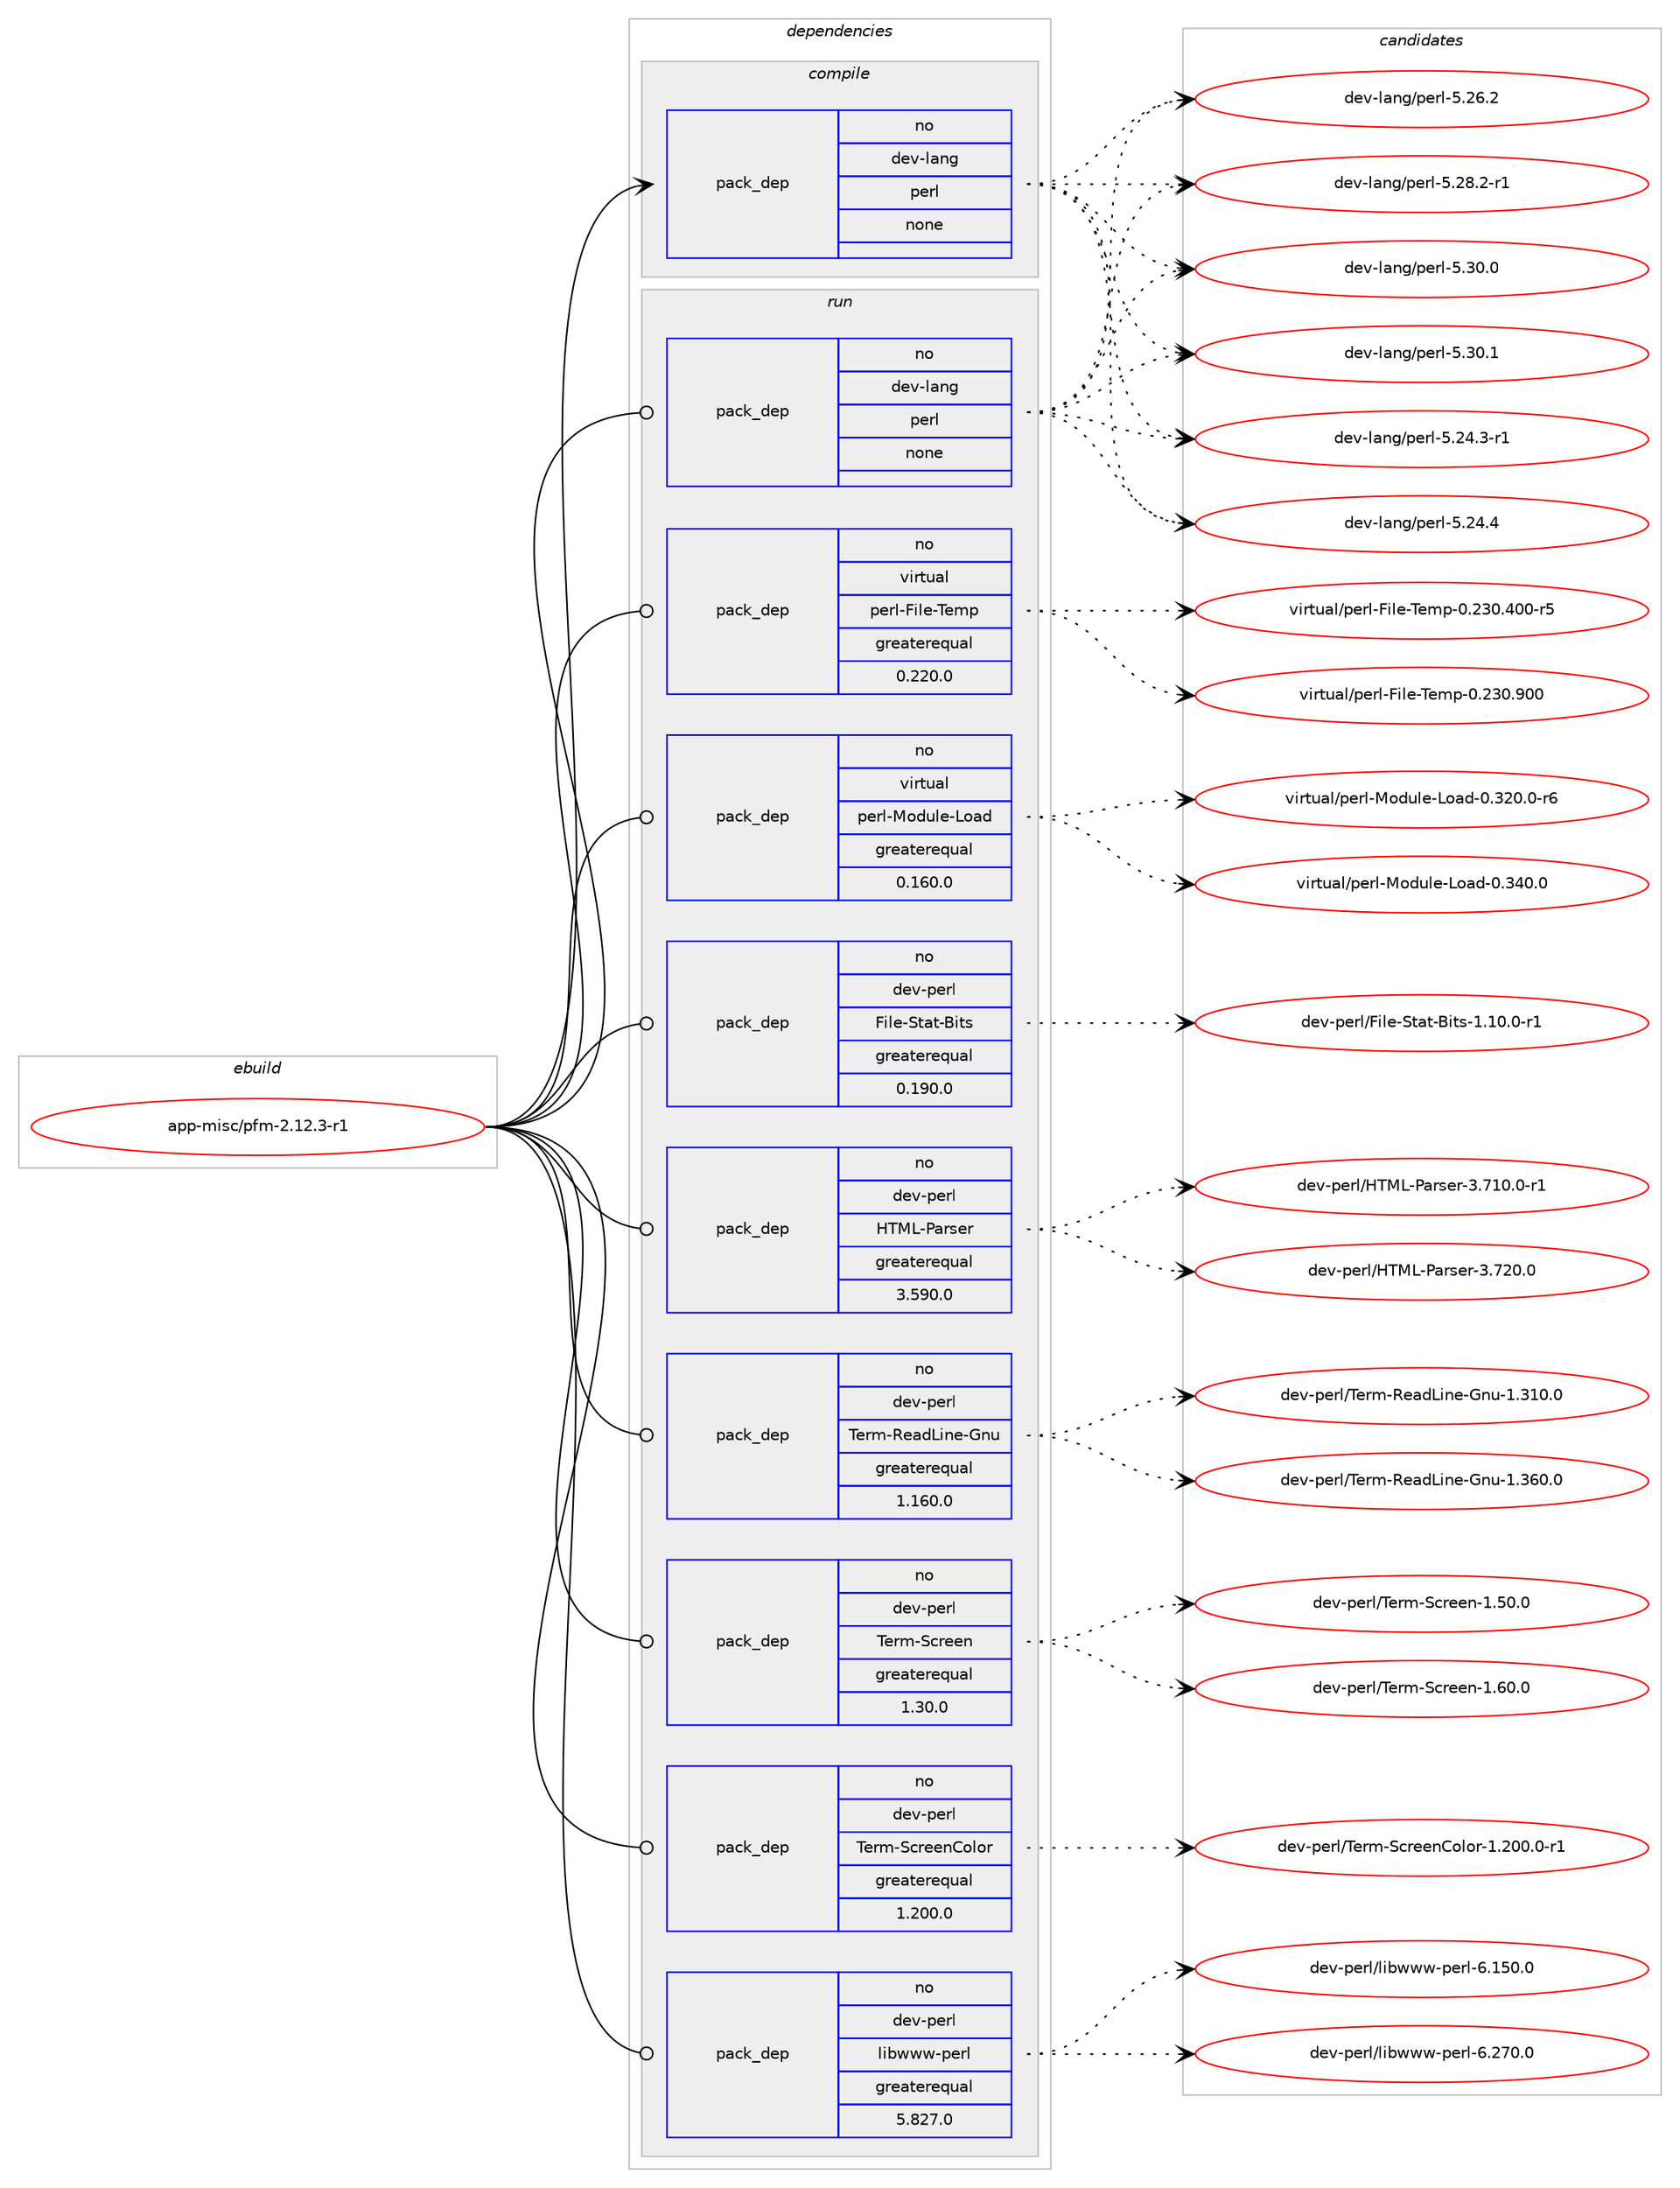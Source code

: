 digraph prolog {

# *************
# Graph options
# *************

newrank=true;
concentrate=true;
compound=true;
graph [rankdir=LR,fontname=Helvetica,fontsize=10,ranksep=1.5];#, ranksep=2.5, nodesep=0.2];
edge  [arrowhead=vee];
node  [fontname=Helvetica,fontsize=10];

# **********
# The ebuild
# **********

subgraph cluster_leftcol {
color=gray;
rank=same;
label=<<i>ebuild</i>>;
id [label="app-misc/pfm-2.12.3-r1", color=red, width=4, href="../app-misc/pfm-2.12.3-r1.svg"];
}

# ****************
# The dependencies
# ****************

subgraph cluster_midcol {
color=gray;
label=<<i>dependencies</i>>;
subgraph cluster_compile {
fillcolor="#eeeeee";
style=filled;
label=<<i>compile</i>>;
subgraph pack371434 {
dependency499842 [label=<<TABLE BORDER="0" CELLBORDER="1" CELLSPACING="0" CELLPADDING="4" WIDTH="220"><TR><TD ROWSPAN="6" CELLPADDING="30">pack_dep</TD></TR><TR><TD WIDTH="110">no</TD></TR><TR><TD>dev-lang</TD></TR><TR><TD>perl</TD></TR><TR><TD>none</TD></TR><TR><TD></TD></TR></TABLE>>, shape=none, color=blue];
}
id:e -> dependency499842:w [weight=20,style="solid",arrowhead="vee"];
}
subgraph cluster_compileandrun {
fillcolor="#eeeeee";
style=filled;
label=<<i>compile and run</i>>;
}
subgraph cluster_run {
fillcolor="#eeeeee";
style=filled;
label=<<i>run</i>>;
subgraph pack371435 {
dependency499843 [label=<<TABLE BORDER="0" CELLBORDER="1" CELLSPACING="0" CELLPADDING="4" WIDTH="220"><TR><TD ROWSPAN="6" CELLPADDING="30">pack_dep</TD></TR><TR><TD WIDTH="110">no</TD></TR><TR><TD>dev-lang</TD></TR><TR><TD>perl</TD></TR><TR><TD>none</TD></TR><TR><TD></TD></TR></TABLE>>, shape=none, color=blue];
}
id:e -> dependency499843:w [weight=20,style="solid",arrowhead="odot"];
subgraph pack371436 {
dependency499844 [label=<<TABLE BORDER="0" CELLBORDER="1" CELLSPACING="0" CELLPADDING="4" WIDTH="220"><TR><TD ROWSPAN="6" CELLPADDING="30">pack_dep</TD></TR><TR><TD WIDTH="110">no</TD></TR><TR><TD>dev-perl</TD></TR><TR><TD>File-Stat-Bits</TD></TR><TR><TD>greaterequal</TD></TR><TR><TD>0.190.0</TD></TR></TABLE>>, shape=none, color=blue];
}
id:e -> dependency499844:w [weight=20,style="solid",arrowhead="odot"];
subgraph pack371437 {
dependency499845 [label=<<TABLE BORDER="0" CELLBORDER="1" CELLSPACING="0" CELLPADDING="4" WIDTH="220"><TR><TD ROWSPAN="6" CELLPADDING="30">pack_dep</TD></TR><TR><TD WIDTH="110">no</TD></TR><TR><TD>dev-perl</TD></TR><TR><TD>HTML-Parser</TD></TR><TR><TD>greaterequal</TD></TR><TR><TD>3.590.0</TD></TR></TABLE>>, shape=none, color=blue];
}
id:e -> dependency499845:w [weight=20,style="solid",arrowhead="odot"];
subgraph pack371438 {
dependency499846 [label=<<TABLE BORDER="0" CELLBORDER="1" CELLSPACING="0" CELLPADDING="4" WIDTH="220"><TR><TD ROWSPAN="6" CELLPADDING="30">pack_dep</TD></TR><TR><TD WIDTH="110">no</TD></TR><TR><TD>dev-perl</TD></TR><TR><TD>Term-ReadLine-Gnu</TD></TR><TR><TD>greaterequal</TD></TR><TR><TD>1.160.0</TD></TR></TABLE>>, shape=none, color=blue];
}
id:e -> dependency499846:w [weight=20,style="solid",arrowhead="odot"];
subgraph pack371439 {
dependency499847 [label=<<TABLE BORDER="0" CELLBORDER="1" CELLSPACING="0" CELLPADDING="4" WIDTH="220"><TR><TD ROWSPAN="6" CELLPADDING="30">pack_dep</TD></TR><TR><TD WIDTH="110">no</TD></TR><TR><TD>dev-perl</TD></TR><TR><TD>Term-Screen</TD></TR><TR><TD>greaterequal</TD></TR><TR><TD>1.30.0</TD></TR></TABLE>>, shape=none, color=blue];
}
id:e -> dependency499847:w [weight=20,style="solid",arrowhead="odot"];
subgraph pack371440 {
dependency499848 [label=<<TABLE BORDER="0" CELLBORDER="1" CELLSPACING="0" CELLPADDING="4" WIDTH="220"><TR><TD ROWSPAN="6" CELLPADDING="30">pack_dep</TD></TR><TR><TD WIDTH="110">no</TD></TR><TR><TD>dev-perl</TD></TR><TR><TD>Term-ScreenColor</TD></TR><TR><TD>greaterequal</TD></TR><TR><TD>1.200.0</TD></TR></TABLE>>, shape=none, color=blue];
}
id:e -> dependency499848:w [weight=20,style="solid",arrowhead="odot"];
subgraph pack371441 {
dependency499849 [label=<<TABLE BORDER="0" CELLBORDER="1" CELLSPACING="0" CELLPADDING="4" WIDTH="220"><TR><TD ROWSPAN="6" CELLPADDING="30">pack_dep</TD></TR><TR><TD WIDTH="110">no</TD></TR><TR><TD>dev-perl</TD></TR><TR><TD>libwww-perl</TD></TR><TR><TD>greaterequal</TD></TR><TR><TD>5.827.0</TD></TR></TABLE>>, shape=none, color=blue];
}
id:e -> dependency499849:w [weight=20,style="solid",arrowhead="odot"];
subgraph pack371442 {
dependency499850 [label=<<TABLE BORDER="0" CELLBORDER="1" CELLSPACING="0" CELLPADDING="4" WIDTH="220"><TR><TD ROWSPAN="6" CELLPADDING="30">pack_dep</TD></TR><TR><TD WIDTH="110">no</TD></TR><TR><TD>virtual</TD></TR><TR><TD>perl-File-Temp</TD></TR><TR><TD>greaterequal</TD></TR><TR><TD>0.220.0</TD></TR></TABLE>>, shape=none, color=blue];
}
id:e -> dependency499850:w [weight=20,style="solid",arrowhead="odot"];
subgraph pack371443 {
dependency499851 [label=<<TABLE BORDER="0" CELLBORDER="1" CELLSPACING="0" CELLPADDING="4" WIDTH="220"><TR><TD ROWSPAN="6" CELLPADDING="30">pack_dep</TD></TR><TR><TD WIDTH="110">no</TD></TR><TR><TD>virtual</TD></TR><TR><TD>perl-Module-Load</TD></TR><TR><TD>greaterequal</TD></TR><TR><TD>0.160.0</TD></TR></TABLE>>, shape=none, color=blue];
}
id:e -> dependency499851:w [weight=20,style="solid",arrowhead="odot"];
}
}

# **************
# The candidates
# **************

subgraph cluster_choices {
rank=same;
color=gray;
label=<<i>candidates</i>>;

subgraph choice371434 {
color=black;
nodesep=1;
choice100101118451089711010347112101114108455346505246514511449 [label="dev-lang/perl-5.24.3-r1", color=red, width=4,href="../dev-lang/perl-5.24.3-r1.svg"];
choice10010111845108971101034711210111410845534650524652 [label="dev-lang/perl-5.24.4", color=red, width=4,href="../dev-lang/perl-5.24.4.svg"];
choice10010111845108971101034711210111410845534650544650 [label="dev-lang/perl-5.26.2", color=red, width=4,href="../dev-lang/perl-5.26.2.svg"];
choice100101118451089711010347112101114108455346505646504511449 [label="dev-lang/perl-5.28.2-r1", color=red, width=4,href="../dev-lang/perl-5.28.2-r1.svg"];
choice10010111845108971101034711210111410845534651484648 [label="dev-lang/perl-5.30.0", color=red, width=4,href="../dev-lang/perl-5.30.0.svg"];
choice10010111845108971101034711210111410845534651484649 [label="dev-lang/perl-5.30.1", color=red, width=4,href="../dev-lang/perl-5.30.1.svg"];
dependency499842:e -> choice100101118451089711010347112101114108455346505246514511449:w [style=dotted,weight="100"];
dependency499842:e -> choice10010111845108971101034711210111410845534650524652:w [style=dotted,weight="100"];
dependency499842:e -> choice10010111845108971101034711210111410845534650544650:w [style=dotted,weight="100"];
dependency499842:e -> choice100101118451089711010347112101114108455346505646504511449:w [style=dotted,weight="100"];
dependency499842:e -> choice10010111845108971101034711210111410845534651484648:w [style=dotted,weight="100"];
dependency499842:e -> choice10010111845108971101034711210111410845534651484649:w [style=dotted,weight="100"];
}
subgraph choice371435 {
color=black;
nodesep=1;
choice100101118451089711010347112101114108455346505246514511449 [label="dev-lang/perl-5.24.3-r1", color=red, width=4,href="../dev-lang/perl-5.24.3-r1.svg"];
choice10010111845108971101034711210111410845534650524652 [label="dev-lang/perl-5.24.4", color=red, width=4,href="../dev-lang/perl-5.24.4.svg"];
choice10010111845108971101034711210111410845534650544650 [label="dev-lang/perl-5.26.2", color=red, width=4,href="../dev-lang/perl-5.26.2.svg"];
choice100101118451089711010347112101114108455346505646504511449 [label="dev-lang/perl-5.28.2-r1", color=red, width=4,href="../dev-lang/perl-5.28.2-r1.svg"];
choice10010111845108971101034711210111410845534651484648 [label="dev-lang/perl-5.30.0", color=red, width=4,href="../dev-lang/perl-5.30.0.svg"];
choice10010111845108971101034711210111410845534651484649 [label="dev-lang/perl-5.30.1", color=red, width=4,href="../dev-lang/perl-5.30.1.svg"];
dependency499843:e -> choice100101118451089711010347112101114108455346505246514511449:w [style=dotted,weight="100"];
dependency499843:e -> choice10010111845108971101034711210111410845534650524652:w [style=dotted,weight="100"];
dependency499843:e -> choice10010111845108971101034711210111410845534650544650:w [style=dotted,weight="100"];
dependency499843:e -> choice100101118451089711010347112101114108455346505646504511449:w [style=dotted,weight="100"];
dependency499843:e -> choice10010111845108971101034711210111410845534651484648:w [style=dotted,weight="100"];
dependency499843:e -> choice10010111845108971101034711210111410845534651484649:w [style=dotted,weight="100"];
}
subgraph choice371436 {
color=black;
nodesep=1;
choice1001011184511210111410847701051081014583116971164566105116115454946494846484511449 [label="dev-perl/File-Stat-Bits-1.10.0-r1", color=red, width=4,href="../dev-perl/File-Stat-Bits-1.10.0-r1.svg"];
dependency499844:e -> choice1001011184511210111410847701051081014583116971164566105116115454946494846484511449:w [style=dotted,weight="100"];
}
subgraph choice371437 {
color=black;
nodesep=1;
choice10010111845112101114108477284777645809711411510111445514655494846484511449 [label="dev-perl/HTML-Parser-3.710.0-r1", color=red, width=4,href="../dev-perl/HTML-Parser-3.710.0-r1.svg"];
choice1001011184511210111410847728477764580971141151011144551465550484648 [label="dev-perl/HTML-Parser-3.720.0", color=red, width=4,href="../dev-perl/HTML-Parser-3.720.0.svg"];
dependency499845:e -> choice10010111845112101114108477284777645809711411510111445514655494846484511449:w [style=dotted,weight="100"];
dependency499845:e -> choice1001011184511210111410847728477764580971141151011144551465550484648:w [style=dotted,weight="100"];
}
subgraph choice371438 {
color=black;
nodesep=1;
choice1001011184511210111410847841011141094582101971007610511010145711101174549465149484648 [label="dev-perl/Term-ReadLine-Gnu-1.310.0", color=red, width=4,href="../dev-perl/Term-ReadLine-Gnu-1.310.0.svg"];
choice1001011184511210111410847841011141094582101971007610511010145711101174549465154484648 [label="dev-perl/Term-ReadLine-Gnu-1.360.0", color=red, width=4,href="../dev-perl/Term-ReadLine-Gnu-1.360.0.svg"];
dependency499846:e -> choice1001011184511210111410847841011141094582101971007610511010145711101174549465149484648:w [style=dotted,weight="100"];
dependency499846:e -> choice1001011184511210111410847841011141094582101971007610511010145711101174549465154484648:w [style=dotted,weight="100"];
}
subgraph choice371439 {
color=black;
nodesep=1;
choice10010111845112101114108478410111410945839911410110111045494653484648 [label="dev-perl/Term-Screen-1.50.0", color=red, width=4,href="../dev-perl/Term-Screen-1.50.0.svg"];
choice10010111845112101114108478410111410945839911410110111045494654484648 [label="dev-perl/Term-Screen-1.60.0", color=red, width=4,href="../dev-perl/Term-Screen-1.60.0.svg"];
dependency499847:e -> choice10010111845112101114108478410111410945839911410110111045494653484648:w [style=dotted,weight="100"];
dependency499847:e -> choice10010111845112101114108478410111410945839911410110111045494654484648:w [style=dotted,weight="100"];
}
subgraph choice371440 {
color=black;
nodesep=1;
choice1001011184511210111410847841011141094583991141011011106711110811111445494650484846484511449 [label="dev-perl/Term-ScreenColor-1.200.0-r1", color=red, width=4,href="../dev-perl/Term-ScreenColor-1.200.0-r1.svg"];
dependency499848:e -> choice1001011184511210111410847841011141094583991141011011106711110811111445494650484846484511449:w [style=dotted,weight="100"];
}
subgraph choice371441 {
color=black;
nodesep=1;
choice100101118451121011141084710810598119119119451121011141084554464953484648 [label="dev-perl/libwww-perl-6.150.0", color=red, width=4,href="../dev-perl/libwww-perl-6.150.0.svg"];
choice100101118451121011141084710810598119119119451121011141084554465055484648 [label="dev-perl/libwww-perl-6.270.0", color=red, width=4,href="../dev-perl/libwww-perl-6.270.0.svg"];
dependency499849:e -> choice100101118451121011141084710810598119119119451121011141084554464953484648:w [style=dotted,weight="100"];
dependency499849:e -> choice100101118451121011141084710810598119119119451121011141084554465055484648:w [style=dotted,weight="100"];
}
subgraph choice371442 {
color=black;
nodesep=1;
choice118105114116117971084711210111410845701051081014584101109112454846505148465248484511453 [label="virtual/perl-File-Temp-0.230.400-r5", color=red, width=4,href="../virtual/perl-File-Temp-0.230.400-r5.svg"];
choice11810511411611797108471121011141084570105108101458410110911245484650514846574848 [label="virtual/perl-File-Temp-0.230.900", color=red, width=4,href="../virtual/perl-File-Temp-0.230.900.svg"];
dependency499850:e -> choice118105114116117971084711210111410845701051081014584101109112454846505148465248484511453:w [style=dotted,weight="100"];
dependency499850:e -> choice11810511411611797108471121011141084570105108101458410110911245484650514846574848:w [style=dotted,weight="100"];
}
subgraph choice371443 {
color=black;
nodesep=1;
choice1181051141161179710847112101114108457711110011710810145761119710045484651504846484511454 [label="virtual/perl-Module-Load-0.320.0-r6", color=red, width=4,href="../virtual/perl-Module-Load-0.320.0-r6.svg"];
choice118105114116117971084711210111410845771111001171081014576111971004548465152484648 [label="virtual/perl-Module-Load-0.340.0", color=red, width=4,href="../virtual/perl-Module-Load-0.340.0.svg"];
dependency499851:e -> choice1181051141161179710847112101114108457711110011710810145761119710045484651504846484511454:w [style=dotted,weight="100"];
dependency499851:e -> choice118105114116117971084711210111410845771111001171081014576111971004548465152484648:w [style=dotted,weight="100"];
}
}

}
